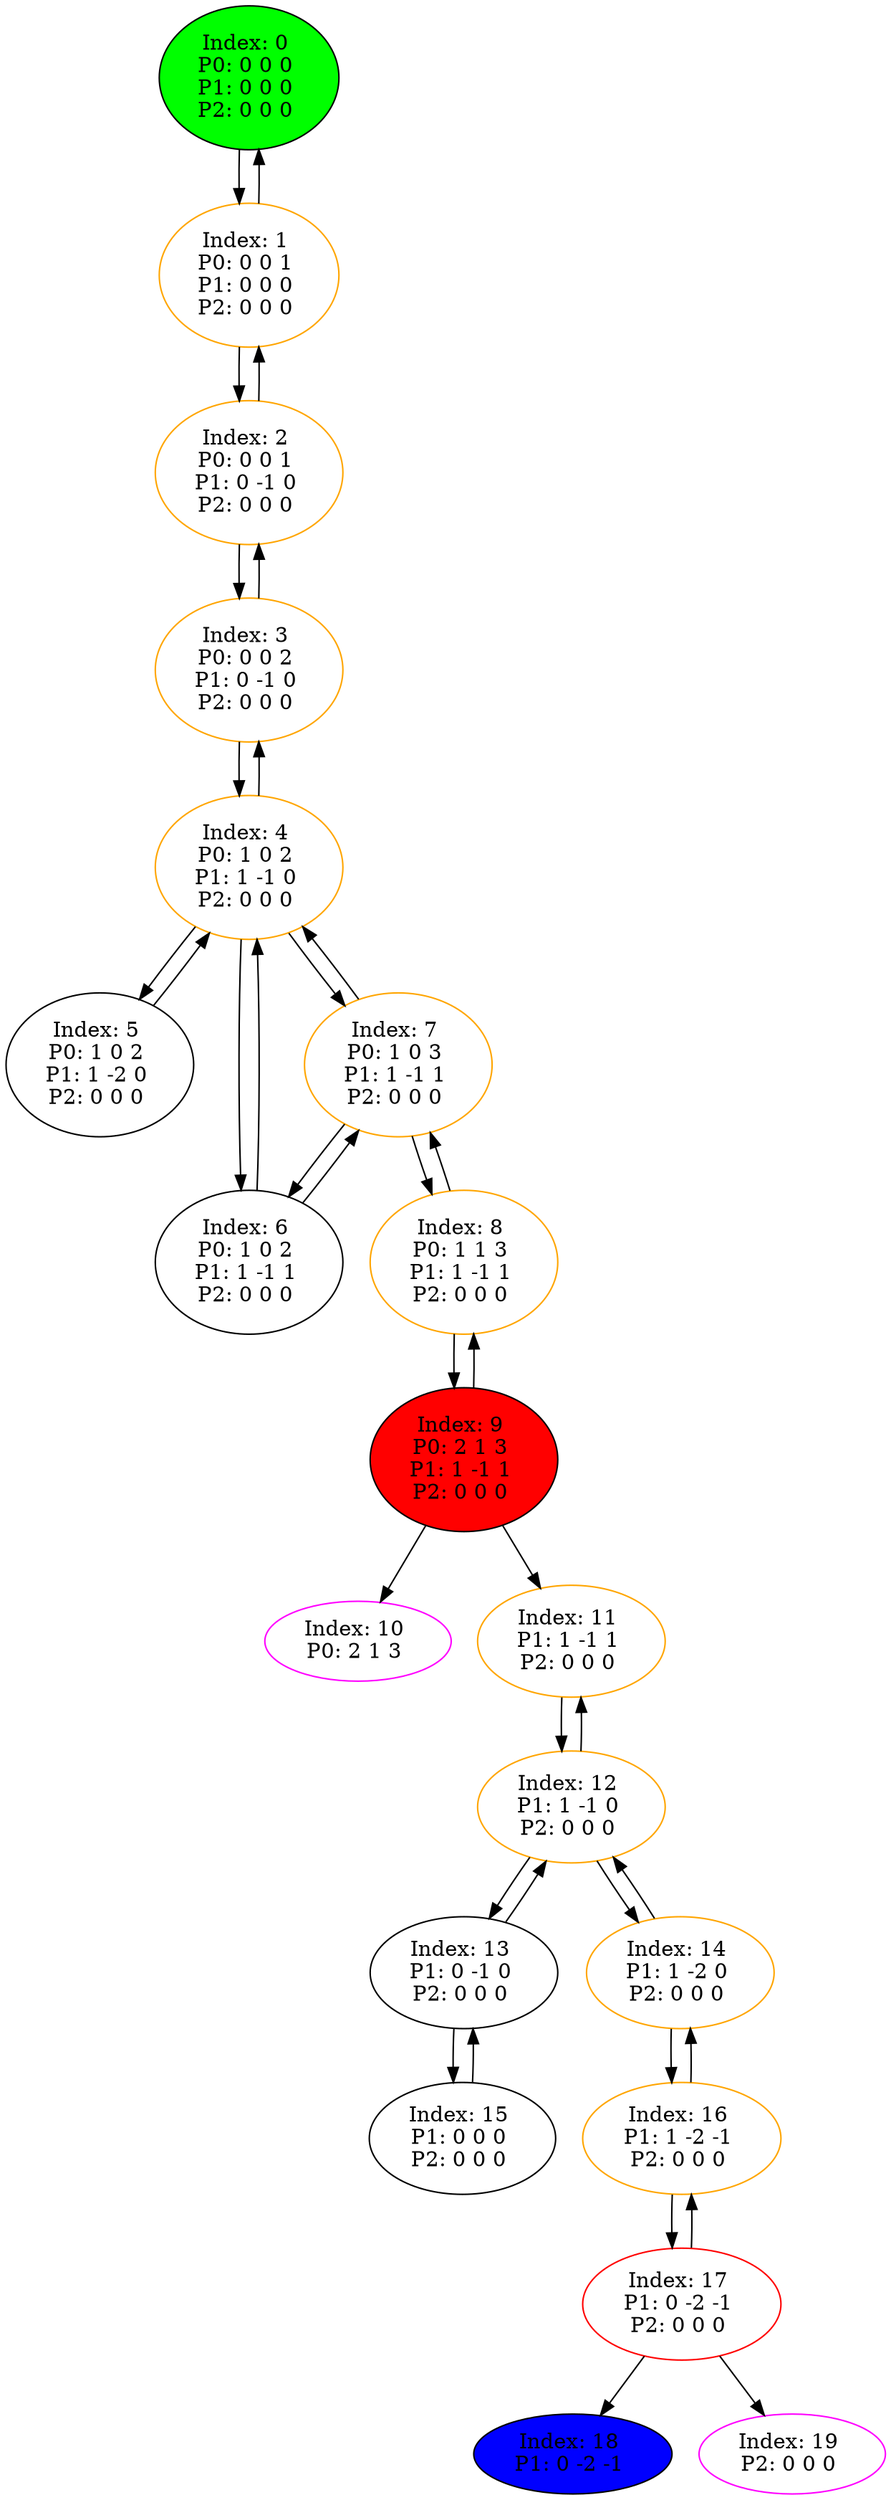 digraph G {
color = "black"
0[label = "Index: 0 
P0: 0 0 0 
P1: 0 0 0 
P2: 0 0 0 
", style="filled", fillcolor = "green"]
1[label = "Index: 1 
P0: 0 0 1 
P1: 0 0 0 
P2: 0 0 0 
", color = "orange"]
2[label = "Index: 2 
P0: 0 0 1 
P1: 0 -1 0 
P2: 0 0 0 
", color = "orange"]
3[label = "Index: 3 
P0: 0 0 2 
P1: 0 -1 0 
P2: 0 0 0 
", color = "orange"]
4[label = "Index: 4 
P0: 1 0 2 
P1: 1 -1 0 
P2: 0 0 0 
", color = "orange"]
5[label = "Index: 5 
P0: 1 0 2 
P1: 1 -2 0 
P2: 0 0 0 
"]
6[label = "Index: 6 
P0: 1 0 2 
P1: 1 -1 1 
P2: 0 0 0 
"]
7[label = "Index: 7 
P0: 1 0 3 
P1: 1 -1 1 
P2: 0 0 0 
", color = "orange"]
8[label = "Index: 8 
P0: 1 1 3 
P1: 1 -1 1 
P2: 0 0 0 
", color = "orange"]
9[label = "Index: 9 
P0: 2 1 3 
P1: 1 -1 1 
P2: 0 0 0 
", style="filled", fillcolor = "red"]
10[label = "Index: 10 
P0: 2 1 3 
", color = "fuchsia"]
11[label = "Index: 11 
P1: 1 -1 1 
P2: 0 0 0 
", color = "orange"]
12[label = "Index: 12 
P1: 1 -1 0 
P2: 0 0 0 
", color = "orange"]
13[label = "Index: 13 
P1: 0 -1 0 
P2: 0 0 0 
"]
14[label = "Index: 14 
P1: 1 -2 0 
P2: 0 0 0 
", color = "orange"]
15[label = "Index: 15 
P1: 0 0 0 
P2: 0 0 0 
"]
16[label = "Index: 16 
P1: 1 -2 -1 
P2: 0 0 0 
", color = "orange"]
17[label = "Index: 17 
P1: 0 -2 -1 
P2: 0 0 0 
", color = "red"]
18[label = "Index: 18 
P1: 0 -2 -1 
", style="filled", fillcolor = "blue"]
19[label = "Index: 19 
P2: 0 0 0 
", color = "fuchsia"]
0 -> 1

1 -> 0
1 -> 2

2 -> 1
2 -> 3

3 -> 2
3 -> 4

4 -> 3
4 -> 5
4 -> 6
4 -> 7

5 -> 4

6 -> 4
6 -> 7

7 -> 4
7 -> 6
7 -> 8

8 -> 7
8 -> 9

9 -> 8
9 -> 11
9 -> 10

11 -> 12

12 -> 11
12 -> 13
12 -> 14

13 -> 12
13 -> 15

14 -> 12
14 -> 16

15 -> 13

16 -> 14
16 -> 17

17 -> 16
17 -> 19
17 -> 18

}
